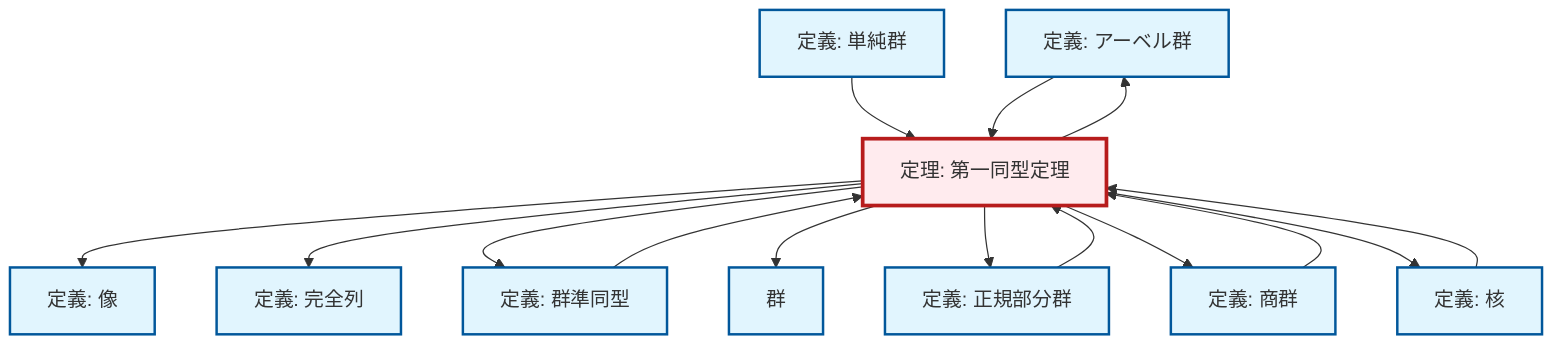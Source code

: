 graph TD
    classDef definition fill:#e1f5fe,stroke:#01579b,stroke-width:2px
    classDef theorem fill:#f3e5f5,stroke:#4a148c,stroke-width:2px
    classDef axiom fill:#fff3e0,stroke:#e65100,stroke-width:2px
    classDef example fill:#e8f5e9,stroke:#1b5e20,stroke-width:2px
    classDef current fill:#ffebee,stroke:#b71c1c,stroke-width:3px
    def-exact-sequence["定義: 完全列"]:::definition
    def-abelian-group["定義: アーベル群"]:::definition
    thm-first-isomorphism["定理: 第一同型定理"]:::theorem
    def-group["群"]:::definition
    def-normal-subgroup["定義: 正規部分群"]:::definition
    def-quotient-group["定義: 商群"]:::definition
    def-simple-group["定義: 単純群"]:::definition
    def-homomorphism["定義: 群準同型"]:::definition
    def-kernel["定義: 核"]:::definition
    def-image["定義: 像"]:::definition
    thm-first-isomorphism --> def-image
    thm-first-isomorphism --> def-exact-sequence
    thm-first-isomorphism --> def-homomorphism
    def-homomorphism --> thm-first-isomorphism
    def-simple-group --> thm-first-isomorphism
    def-quotient-group --> thm-first-isomorphism
    def-normal-subgroup --> thm-first-isomorphism
    thm-first-isomorphism --> def-group
    thm-first-isomorphism --> def-abelian-group
    thm-first-isomorphism --> def-normal-subgroup
    def-abelian-group --> thm-first-isomorphism
    def-kernel --> thm-first-isomorphism
    thm-first-isomorphism --> def-quotient-group
    thm-first-isomorphism --> def-kernel
    class thm-first-isomorphism current
